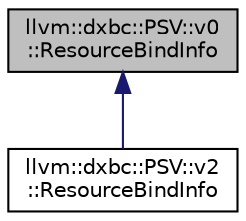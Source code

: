 digraph "llvm::dxbc::PSV::v0::ResourceBindInfo"
{
 // LATEX_PDF_SIZE
  bgcolor="transparent";
  edge [fontname="Helvetica",fontsize="10",labelfontname="Helvetica",labelfontsize="10"];
  node [fontname="Helvetica",fontsize="10",shape=record];
  Node1 [label="llvm::dxbc::PSV::v0\l::ResourceBindInfo",height=0.2,width=0.4,color="black", fillcolor="grey75", style="filled", fontcolor="black",tooltip=" "];
  Node1 -> Node2 [dir="back",color="midnightblue",fontsize="10",style="solid",fontname="Helvetica"];
  Node2 [label="llvm::dxbc::PSV::v2\l::ResourceBindInfo",height=0.2,width=0.4,color="black",URL="$structllvm_1_1dxbc_1_1PSV_1_1v2_1_1ResourceBindInfo.html",tooltip=" "];
}
